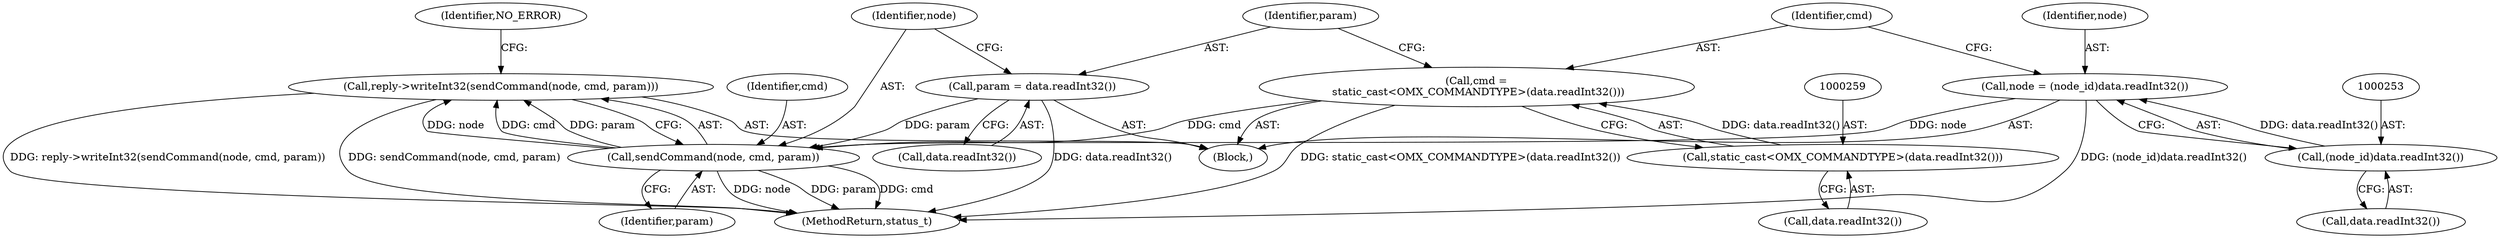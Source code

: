 digraph "0_Android_0bb5ced60304da7f61478ffd359e7ba65d72f181@API" {
"1000265" [label="(Call,reply->writeInt32(sendCommand(node, cmd, param)))"];
"1000266" [label="(Call,sendCommand(node, cmd, param))"];
"1000250" [label="(Call,node = (node_id)data.readInt32())"];
"1000252" [label="(Call,(node_id)data.readInt32())"];
"1000256" [label="(Call,cmd =\n static_cast<OMX_COMMANDTYPE>(data.readInt32()))"];
"1000258" [label="(Call,static_cast<OMX_COMMANDTYPE>(data.readInt32()))"];
"1000262" [label="(Call,param = data.readInt32())"];
"1000257" [label="(Identifier,cmd)"];
"1000254" [label="(Call,data.readInt32())"];
"1000244" [label="(Block,)"];
"1000262" [label="(Call,param = data.readInt32())"];
"1001337" [label="(MethodReturn,status_t)"];
"1000251" [label="(Identifier,node)"];
"1000258" [label="(Call,static_cast<OMX_COMMANDTYPE>(data.readInt32()))"];
"1000271" [label="(Identifier,NO_ERROR)"];
"1000269" [label="(Identifier,param)"];
"1000250" [label="(Call,node = (node_id)data.readInt32())"];
"1000267" [label="(Identifier,node)"];
"1000265" [label="(Call,reply->writeInt32(sendCommand(node, cmd, param)))"];
"1000260" [label="(Call,data.readInt32())"];
"1000263" [label="(Identifier,param)"];
"1000256" [label="(Call,cmd =\n static_cast<OMX_COMMANDTYPE>(data.readInt32()))"];
"1000252" [label="(Call,(node_id)data.readInt32())"];
"1000264" [label="(Call,data.readInt32())"];
"1000266" [label="(Call,sendCommand(node, cmd, param))"];
"1000268" [label="(Identifier,cmd)"];
"1000265" -> "1000244"  [label="AST: "];
"1000265" -> "1000266"  [label="CFG: "];
"1000266" -> "1000265"  [label="AST: "];
"1000271" -> "1000265"  [label="CFG: "];
"1000265" -> "1001337"  [label="DDG: reply->writeInt32(sendCommand(node, cmd, param))"];
"1000265" -> "1001337"  [label="DDG: sendCommand(node, cmd, param)"];
"1000266" -> "1000265"  [label="DDG: node"];
"1000266" -> "1000265"  [label="DDG: cmd"];
"1000266" -> "1000265"  [label="DDG: param"];
"1000266" -> "1000269"  [label="CFG: "];
"1000267" -> "1000266"  [label="AST: "];
"1000268" -> "1000266"  [label="AST: "];
"1000269" -> "1000266"  [label="AST: "];
"1000266" -> "1001337"  [label="DDG: param"];
"1000266" -> "1001337"  [label="DDG: cmd"];
"1000266" -> "1001337"  [label="DDG: node"];
"1000250" -> "1000266"  [label="DDG: node"];
"1000256" -> "1000266"  [label="DDG: cmd"];
"1000262" -> "1000266"  [label="DDG: param"];
"1000250" -> "1000244"  [label="AST: "];
"1000250" -> "1000252"  [label="CFG: "];
"1000251" -> "1000250"  [label="AST: "];
"1000252" -> "1000250"  [label="AST: "];
"1000257" -> "1000250"  [label="CFG: "];
"1000250" -> "1001337"  [label="DDG: (node_id)data.readInt32()"];
"1000252" -> "1000250"  [label="DDG: data.readInt32()"];
"1000252" -> "1000254"  [label="CFG: "];
"1000253" -> "1000252"  [label="AST: "];
"1000254" -> "1000252"  [label="AST: "];
"1000256" -> "1000244"  [label="AST: "];
"1000256" -> "1000258"  [label="CFG: "];
"1000257" -> "1000256"  [label="AST: "];
"1000258" -> "1000256"  [label="AST: "];
"1000263" -> "1000256"  [label="CFG: "];
"1000256" -> "1001337"  [label="DDG: static_cast<OMX_COMMANDTYPE>(data.readInt32())"];
"1000258" -> "1000256"  [label="DDG: data.readInt32()"];
"1000258" -> "1000260"  [label="CFG: "];
"1000259" -> "1000258"  [label="AST: "];
"1000260" -> "1000258"  [label="AST: "];
"1000262" -> "1000244"  [label="AST: "];
"1000262" -> "1000264"  [label="CFG: "];
"1000263" -> "1000262"  [label="AST: "];
"1000264" -> "1000262"  [label="AST: "];
"1000267" -> "1000262"  [label="CFG: "];
"1000262" -> "1001337"  [label="DDG: data.readInt32()"];
}
